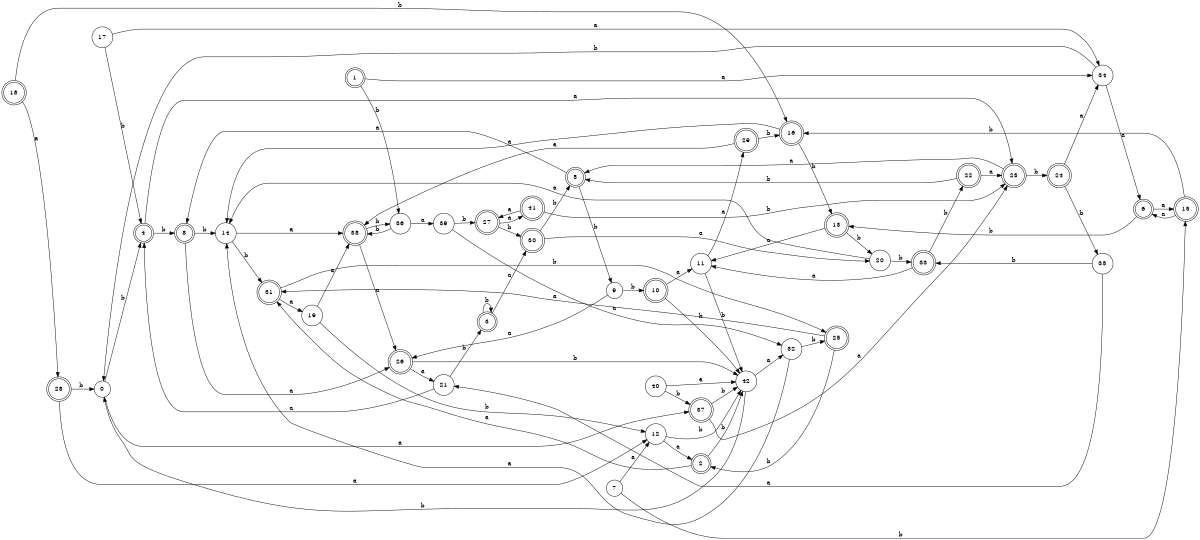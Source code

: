 digraph n35_6 {
__start0 [label="" shape="none"];

rankdir=LR;
size="8,5";

s0 [style="filled", color="black", fillcolor="white" shape="circle", label="0"];
s1 [style="rounded,filled", color="black", fillcolor="white" shape="doublecircle", label="1"];
s2 [style="rounded,filled", color="black", fillcolor="white" shape="doublecircle", label="2"];
s3 [style="rounded,filled", color="black", fillcolor="white" shape="doublecircle", label="3"];
s4 [style="rounded,filled", color="black", fillcolor="white" shape="doublecircle", label="4"];
s5 [style="rounded,filled", color="black", fillcolor="white" shape="doublecircle", label="5"];
s6 [style="rounded,filled", color="black", fillcolor="white" shape="doublecircle", label="6"];
s7 [style="filled", color="black", fillcolor="white" shape="circle", label="7"];
s8 [style="rounded,filled", color="black", fillcolor="white" shape="doublecircle", label="8"];
s9 [style="filled", color="black", fillcolor="white" shape="circle", label="9"];
s10 [style="rounded,filled", color="black", fillcolor="white" shape="doublecircle", label="10"];
s11 [style="filled", color="black", fillcolor="white" shape="circle", label="11"];
s12 [style="filled", color="black", fillcolor="white" shape="circle", label="12"];
s13 [style="rounded,filled", color="black", fillcolor="white" shape="doublecircle", label="13"];
s14 [style="filled", color="black", fillcolor="white" shape="circle", label="14"];
s15 [style="rounded,filled", color="black", fillcolor="white" shape="doublecircle", label="15"];
s16 [style="rounded,filled", color="black", fillcolor="white" shape="doublecircle", label="16"];
s17 [style="filled", color="black", fillcolor="white" shape="circle", label="17"];
s18 [style="rounded,filled", color="black", fillcolor="white" shape="doublecircle", label="18"];
s19 [style="filled", color="black", fillcolor="white" shape="circle", label="19"];
s20 [style="filled", color="black", fillcolor="white" shape="circle", label="20"];
s21 [style="filled", color="black", fillcolor="white" shape="circle", label="21"];
s22 [style="rounded,filled", color="black", fillcolor="white" shape="doublecircle", label="22"];
s23 [style="rounded,filled", color="black", fillcolor="white" shape="doublecircle", label="23"];
s24 [style="rounded,filled", color="black", fillcolor="white" shape="doublecircle", label="24"];
s25 [style="rounded,filled", color="black", fillcolor="white" shape="doublecircle", label="25"];
s26 [style="rounded,filled", color="black", fillcolor="white" shape="doublecircle", label="26"];
s27 [style="rounded,filled", color="black", fillcolor="white" shape="doublecircle", label="27"];
s28 [style="rounded,filled", color="black", fillcolor="white" shape="doublecircle", label="28"];
s29 [style="rounded,filled", color="black", fillcolor="white" shape="doublecircle", label="29"];
s30 [style="rounded,filled", color="black", fillcolor="white" shape="doublecircle", label="30"];
s31 [style="rounded,filled", color="black", fillcolor="white" shape="doublecircle", label="31"];
s32 [style="filled", color="black", fillcolor="white" shape="circle", label="32"];
s33 [style="rounded,filled", color="black", fillcolor="white" shape="doublecircle", label="33"];
s34 [style="filled", color="black", fillcolor="white" shape="circle", label="34"];
s35 [style="filled", color="black", fillcolor="white" shape="circle", label="35"];
s36 [style="filled", color="black", fillcolor="white" shape="circle", label="36"];
s37 [style="rounded,filled", color="black", fillcolor="white" shape="doublecircle", label="37"];
s38 [style="rounded,filled", color="black", fillcolor="white" shape="doublecircle", label="38"];
s39 [style="filled", color="black", fillcolor="white" shape="circle", label="39"];
s40 [style="filled", color="black", fillcolor="white" shape="circle", label="40"];
s41 [style="rounded,filled", color="black", fillcolor="white" shape="doublecircle", label="41"];
s42 [style="filled", color="black", fillcolor="white" shape="circle", label="42"];
s0 -> s37 [label="a"];
s0 -> s4 [label="b"];
s1 -> s34 [label="a"];
s1 -> s36 [label="b"];
s2 -> s31 [label="a"];
s2 -> s42 [label="b"];
s3 -> s30 [label="a"];
s3 -> s3 [label="b"];
s4 -> s23 [label="a"];
s4 -> s8 [label="b"];
s5 -> s8 [label="a"];
s5 -> s9 [label="b"];
s6 -> s15 [label="a"];
s6 -> s13 [label="b"];
s7 -> s12 [label="a"];
s7 -> s15 [label="b"];
s8 -> s26 [label="a"];
s8 -> s14 [label="b"];
s9 -> s26 [label="a"];
s9 -> s10 [label="b"];
s10 -> s11 [label="a"];
s10 -> s42 [label="b"];
s11 -> s29 [label="a"];
s11 -> s42 [label="b"];
s12 -> s2 [label="a"];
s12 -> s42 [label="b"];
s13 -> s11 [label="a"];
s13 -> s20 [label="b"];
s14 -> s38 [label="a"];
s14 -> s31 [label="b"];
s15 -> s6 [label="a"];
s15 -> s16 [label="b"];
s16 -> s14 [label="a"];
s16 -> s13 [label="b"];
s17 -> s34 [label="a"];
s17 -> s4 [label="b"];
s18 -> s28 [label="a"];
s18 -> s16 [label="b"];
s19 -> s38 [label="a"];
s19 -> s12 [label="b"];
s20 -> s14 [label="a"];
s20 -> s33 [label="b"];
s21 -> s4 [label="a"];
s21 -> s3 [label="b"];
s22 -> s23 [label="a"];
s22 -> s5 [label="b"];
s23 -> s5 [label="a"];
s23 -> s24 [label="b"];
s24 -> s34 [label="a"];
s24 -> s35 [label="b"];
s25 -> s31 [label="a"];
s25 -> s2 [label="b"];
s26 -> s21 [label="a"];
s26 -> s42 [label="b"];
s27 -> s41 [label="a"];
s27 -> s30 [label="b"];
s28 -> s12 [label="a"];
s28 -> s0 [label="b"];
s29 -> s38 [label="a"];
s29 -> s16 [label="b"];
s30 -> s20 [label="a"];
s30 -> s5 [label="b"];
s31 -> s19 [label="a"];
s31 -> s25 [label="b"];
s32 -> s14 [label="a"];
s32 -> s25 [label="b"];
s33 -> s11 [label="a"];
s33 -> s22 [label="b"];
s34 -> s6 [label="a"];
s34 -> s0 [label="b"];
s35 -> s21 [label="a"];
s35 -> s33 [label="b"];
s36 -> s39 [label="a"];
s36 -> s38 [label="b"];
s37 -> s23 [label="a"];
s37 -> s42 [label="b"];
s38 -> s26 [label="a"];
s38 -> s36 [label="b"];
s39 -> s32 [label="a"];
s39 -> s27 [label="b"];
s40 -> s42 [label="a"];
s40 -> s37 [label="b"];
s41 -> s27 [label="a"];
s41 -> s23 [label="b"];
s42 -> s32 [label="a"];
s42 -> s0 [label="b"];

}